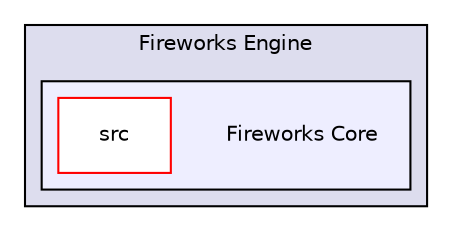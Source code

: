 digraph "C:/Dev/Game Engines/Fireworks-Engine/Fireworks Engine/Fireworks Core" {
  compound=true
  node [ fontsize="10", fontname="Helvetica"];
  edge [ labelfontsize="10", labelfontname="Helvetica"];
  subgraph clusterdir_b101c9f01d2a3bc7c151e8bebdefd747 {
    graph [ bgcolor="#ddddee", pencolor="black", label="Fireworks Engine" fontname="Helvetica", fontsize="10", URL="dir_b101c9f01d2a3bc7c151e8bebdefd747.html"]
  subgraph clusterdir_360fb4b8ad1d9103c039bb2bf3033376 {
    graph [ bgcolor="#eeeeff", pencolor="black", label="" URL="dir_360fb4b8ad1d9103c039bb2bf3033376.html"];
    dir_360fb4b8ad1d9103c039bb2bf3033376 [shape=plaintext label="Fireworks Core"];
    dir_4d48ce3c5715d4f1afcc4ad5ed71a1db [shape=box label="src" color="red" fillcolor="white" style="filled" URL="dir_4d48ce3c5715d4f1afcc4ad5ed71a1db.html"];
  }
  }
}
